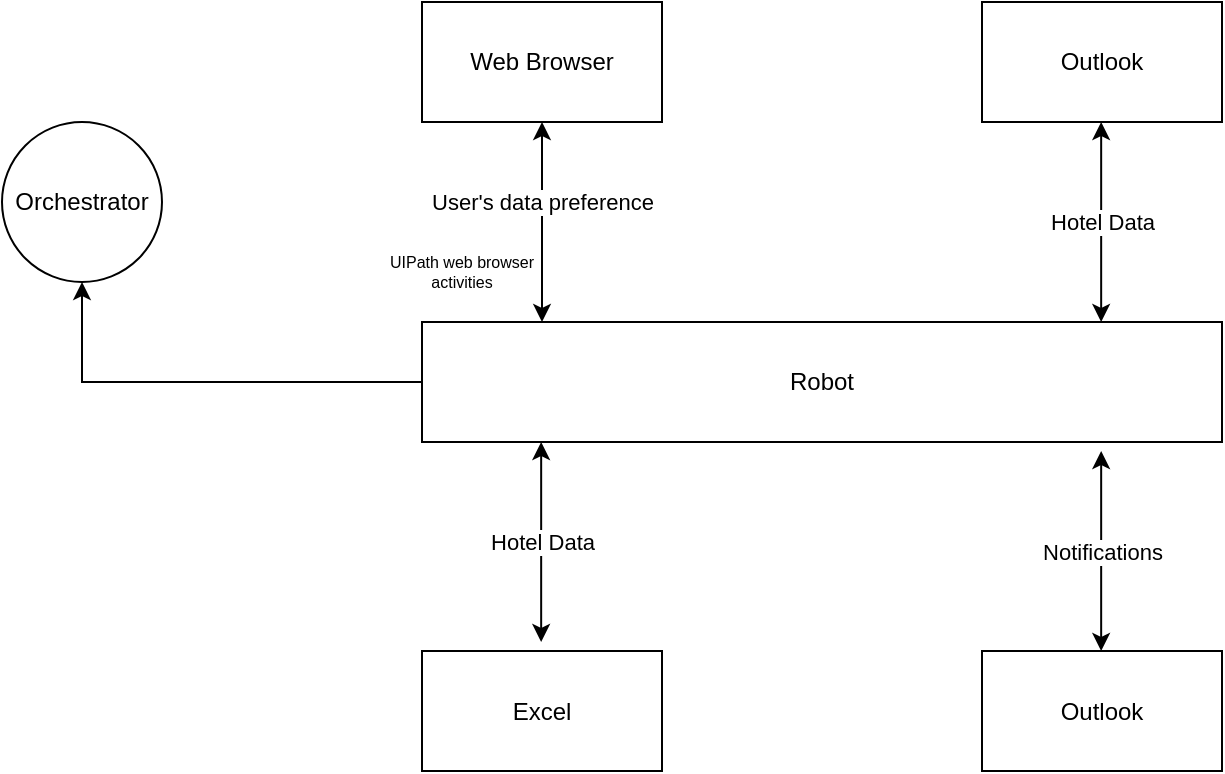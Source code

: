 <mxfile version="24.0.5" type="github">
  <diagram name="Page-1" id="WC_V2FlZmyl9ZmmDLXuh">
    <mxGraphModel dx="795" dy="539" grid="1" gridSize="10" guides="1" tooltips="1" connect="1" arrows="1" fold="1" page="1" pageScale="1" pageWidth="827" pageHeight="1169" math="0" shadow="0">
      <root>
        <mxCell id="0" />
        <mxCell id="1" parent="0" />
        <mxCell id="_TSNGfj_vLHiy5aj7oB9-1" value="Web Browser" style="rounded=0;whiteSpace=wrap;html=1;" vertex="1" parent="1">
          <mxGeometry x="320" y="200" width="120" height="60" as="geometry" />
        </mxCell>
        <mxCell id="_TSNGfj_vLHiy5aj7oB9-2" value="Outlook" style="rounded=0;whiteSpace=wrap;html=1;" vertex="1" parent="1">
          <mxGeometry x="600" y="200" width="120" height="60" as="geometry" />
        </mxCell>
        <mxCell id="_TSNGfj_vLHiy5aj7oB9-3" value="Excel" style="rounded=0;whiteSpace=wrap;html=1;" vertex="1" parent="1">
          <mxGeometry x="320" y="524.5" width="120" height="60" as="geometry" />
        </mxCell>
        <mxCell id="_TSNGfj_vLHiy5aj7oB9-4" value="Outlook" style="rounded=0;whiteSpace=wrap;html=1;" vertex="1" parent="1">
          <mxGeometry x="600" y="524.5" width="120" height="60" as="geometry" />
        </mxCell>
        <mxCell id="_TSNGfj_vLHiy5aj7oB9-13" style="edgeStyle=orthogonalEdgeStyle;rounded=0;orthogonalLoop=1;jettySize=auto;html=1;entryX=0.5;entryY=1;entryDx=0;entryDy=0;" edge="1" parent="1" source="_TSNGfj_vLHiy5aj7oB9-5" target="_TSNGfj_vLHiy5aj7oB9-6">
          <mxGeometry relative="1" as="geometry" />
        </mxCell>
        <mxCell id="_TSNGfj_vLHiy5aj7oB9-5" value="Robot" style="rounded=0;whiteSpace=wrap;html=1;" vertex="1" parent="1">
          <mxGeometry x="320" y="360" width="400" height="60" as="geometry" />
        </mxCell>
        <mxCell id="_TSNGfj_vLHiy5aj7oB9-6" value="Orchestrator" style="ellipse;whiteSpace=wrap;html=1;aspect=fixed;" vertex="1" parent="1">
          <mxGeometry x="110" y="260" width="80" height="80" as="geometry" />
        </mxCell>
        <mxCell id="_TSNGfj_vLHiy5aj7oB9-9" value="User&#39;s data preference" style="endArrow=classic;startArrow=classic;html=1;rounded=0;" edge="1" parent="1" target="_TSNGfj_vLHiy5aj7oB9-1">
          <mxGeometry x="0.2" width="50" height="50" relative="1" as="geometry">
            <mxPoint x="380" y="360" as="sourcePoint" />
            <mxPoint x="380" y="290" as="targetPoint" />
            <mxPoint as="offset" />
          </mxGeometry>
        </mxCell>
        <mxCell id="_TSNGfj_vLHiy5aj7oB9-10" value="Hotel Data" style="endArrow=classic;startArrow=classic;html=1;rounded=0;" edge="1" parent="1">
          <mxGeometry width="50" height="50" relative="1" as="geometry">
            <mxPoint x="379.58" y="520" as="sourcePoint" />
            <mxPoint x="379.58" y="420" as="targetPoint" />
          </mxGeometry>
        </mxCell>
        <mxCell id="_TSNGfj_vLHiy5aj7oB9-11" value="Notifications" style="endArrow=classic;startArrow=classic;html=1;rounded=0;" edge="1" parent="1">
          <mxGeometry width="50" height="50" relative="1" as="geometry">
            <mxPoint x="659.58" y="524.5" as="sourcePoint" />
            <mxPoint x="659.58" y="424.5" as="targetPoint" />
          </mxGeometry>
        </mxCell>
        <mxCell id="_TSNGfj_vLHiy5aj7oB9-12" value="Hotel Data" style="endArrow=classic;startArrow=classic;html=1;rounded=0;" edge="1" parent="1">
          <mxGeometry width="50" height="50" relative="1" as="geometry">
            <mxPoint x="659.58" y="360" as="sourcePoint" />
            <mxPoint x="659.58" y="260" as="targetPoint" />
          </mxGeometry>
        </mxCell>
        <mxCell id="_TSNGfj_vLHiy5aj7oB9-14" value="UIPath web browser activities" style="text;html=1;align=center;verticalAlign=middle;whiteSpace=wrap;rounded=0;fontSize=8;" vertex="1" parent="1">
          <mxGeometry x="300" y="320" width="80" height="30" as="geometry" />
        </mxCell>
      </root>
    </mxGraphModel>
  </diagram>
</mxfile>
